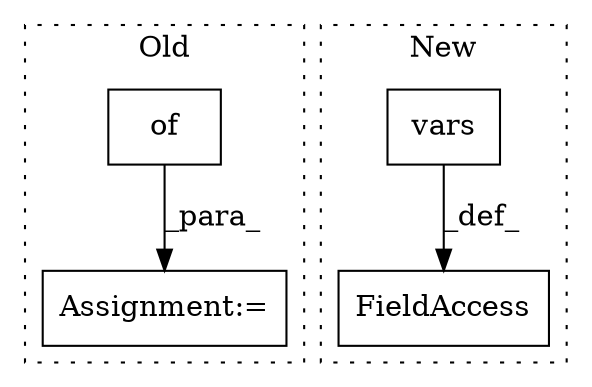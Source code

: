 digraph G {
subgraph cluster0 {
1 [label="of" a="32" s="2609" l="4" shape="box"];
4 [label="Assignment:=" a="7" s="2604" l="1" shape="box"];
label = "Old";
style="dotted";
}
subgraph cluster1 {
2 [label="vars" a="32" s="2783,2792" l="5,1" shape="box"];
3 [label="FieldAccess" a="22" s="2663" l="16" shape="box"];
label = "New";
style="dotted";
}
1 -> 4 [label="_para_"];
2 -> 3 [label="_def_"];
}